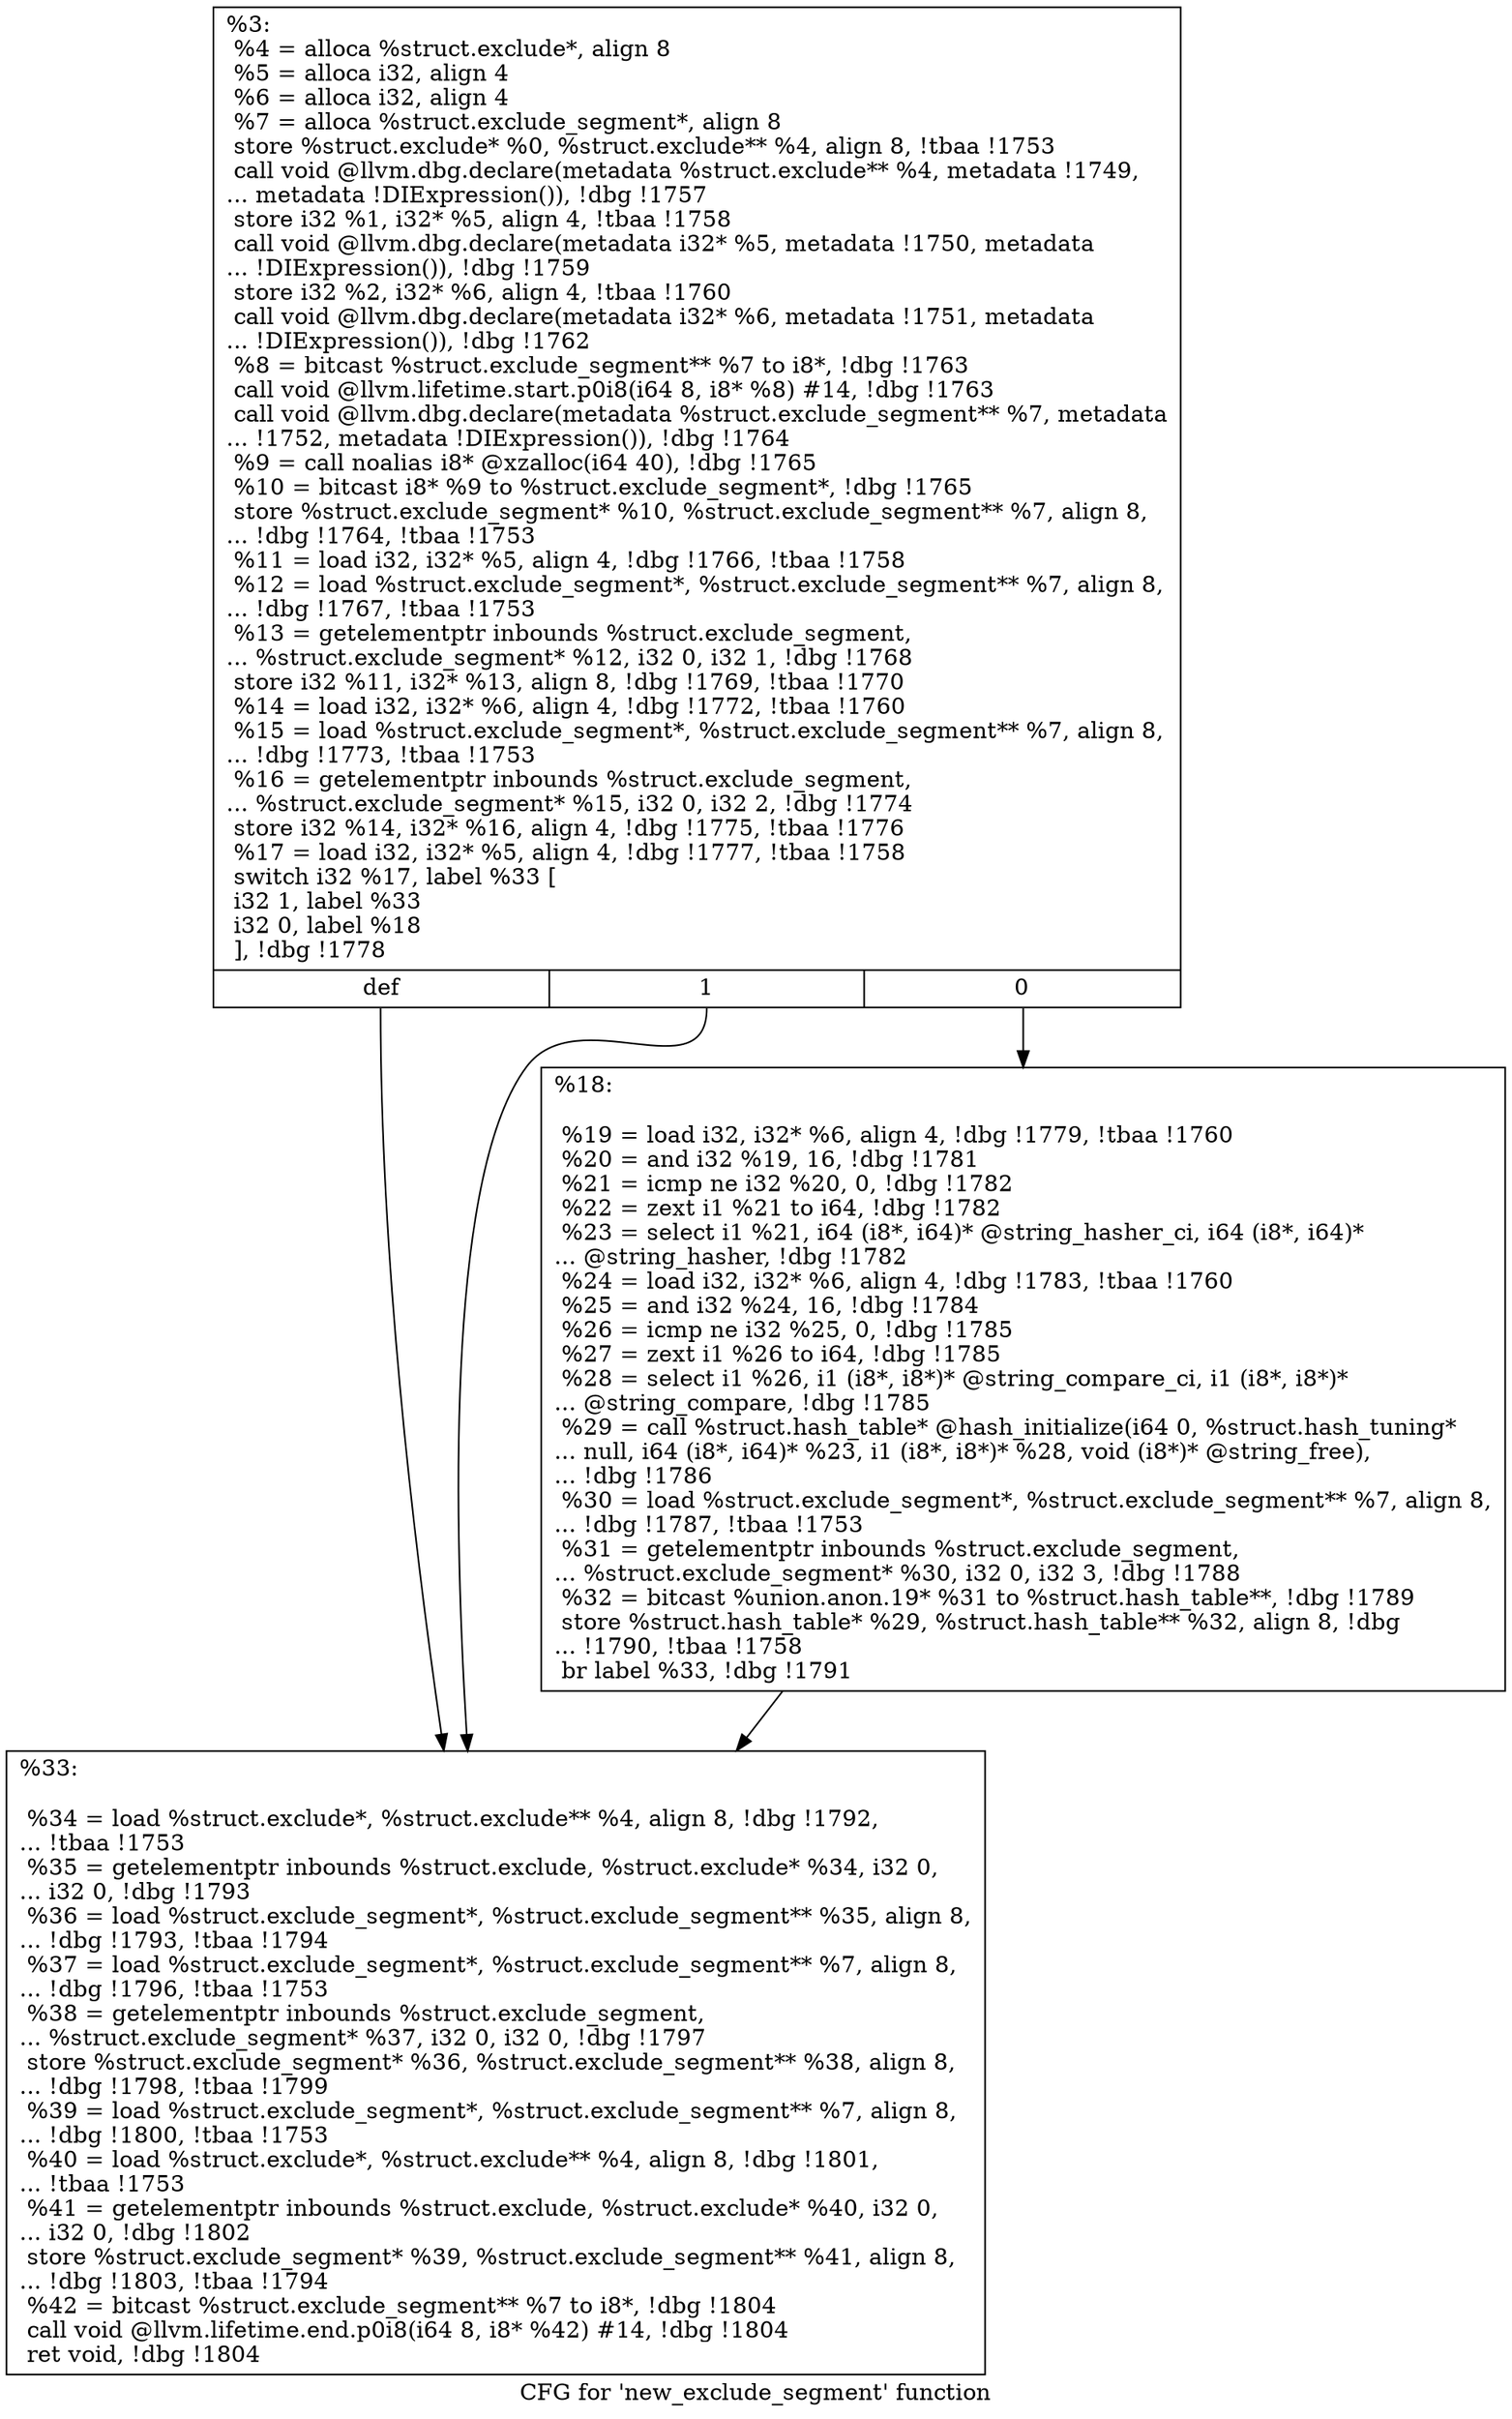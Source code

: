 digraph "CFG for 'new_exclude_segment' function" {
	label="CFG for 'new_exclude_segment' function";

	Node0x28c1fe0 [shape=record,label="{%3:\l  %4 = alloca %struct.exclude*, align 8\l  %5 = alloca i32, align 4\l  %6 = alloca i32, align 4\l  %7 = alloca %struct.exclude_segment*, align 8\l  store %struct.exclude* %0, %struct.exclude** %4, align 8, !tbaa !1753\l  call void @llvm.dbg.declare(metadata %struct.exclude** %4, metadata !1749,\l... metadata !DIExpression()), !dbg !1757\l  store i32 %1, i32* %5, align 4, !tbaa !1758\l  call void @llvm.dbg.declare(metadata i32* %5, metadata !1750, metadata\l... !DIExpression()), !dbg !1759\l  store i32 %2, i32* %6, align 4, !tbaa !1760\l  call void @llvm.dbg.declare(metadata i32* %6, metadata !1751, metadata\l... !DIExpression()), !dbg !1762\l  %8 = bitcast %struct.exclude_segment** %7 to i8*, !dbg !1763\l  call void @llvm.lifetime.start.p0i8(i64 8, i8* %8) #14, !dbg !1763\l  call void @llvm.dbg.declare(metadata %struct.exclude_segment** %7, metadata\l... !1752, metadata !DIExpression()), !dbg !1764\l  %9 = call noalias i8* @xzalloc(i64 40), !dbg !1765\l  %10 = bitcast i8* %9 to %struct.exclude_segment*, !dbg !1765\l  store %struct.exclude_segment* %10, %struct.exclude_segment** %7, align 8,\l... !dbg !1764, !tbaa !1753\l  %11 = load i32, i32* %5, align 4, !dbg !1766, !tbaa !1758\l  %12 = load %struct.exclude_segment*, %struct.exclude_segment** %7, align 8,\l... !dbg !1767, !tbaa !1753\l  %13 = getelementptr inbounds %struct.exclude_segment,\l... %struct.exclude_segment* %12, i32 0, i32 1, !dbg !1768\l  store i32 %11, i32* %13, align 8, !dbg !1769, !tbaa !1770\l  %14 = load i32, i32* %6, align 4, !dbg !1772, !tbaa !1760\l  %15 = load %struct.exclude_segment*, %struct.exclude_segment** %7, align 8,\l... !dbg !1773, !tbaa !1753\l  %16 = getelementptr inbounds %struct.exclude_segment,\l... %struct.exclude_segment* %15, i32 0, i32 2, !dbg !1774\l  store i32 %14, i32* %16, align 4, !dbg !1775, !tbaa !1776\l  %17 = load i32, i32* %5, align 4, !dbg !1777, !tbaa !1758\l  switch i32 %17, label %33 [\l    i32 1, label %33\l    i32 0, label %18\l  ], !dbg !1778\l|{<s0>def|<s1>1|<s2>0}}"];
	Node0x28c1fe0:s0 -> Node0x28c2100;
	Node0x28c1fe0:s1 -> Node0x28c2100;
	Node0x28c1fe0:s2 -> Node0x28c20b0;
	Node0x28c20b0 [shape=record,label="{%18:\l\l  %19 = load i32, i32* %6, align 4, !dbg !1779, !tbaa !1760\l  %20 = and i32 %19, 16, !dbg !1781\l  %21 = icmp ne i32 %20, 0, !dbg !1782\l  %22 = zext i1 %21 to i64, !dbg !1782\l  %23 = select i1 %21, i64 (i8*, i64)* @string_hasher_ci, i64 (i8*, i64)*\l... @string_hasher, !dbg !1782\l  %24 = load i32, i32* %6, align 4, !dbg !1783, !tbaa !1760\l  %25 = and i32 %24, 16, !dbg !1784\l  %26 = icmp ne i32 %25, 0, !dbg !1785\l  %27 = zext i1 %26 to i64, !dbg !1785\l  %28 = select i1 %26, i1 (i8*, i8*)* @string_compare_ci, i1 (i8*, i8*)*\l... @string_compare, !dbg !1785\l  %29 = call %struct.hash_table* @hash_initialize(i64 0, %struct.hash_tuning*\l... null, i64 (i8*, i64)* %23, i1 (i8*, i8*)* %28, void (i8*)* @string_free),\l... !dbg !1786\l  %30 = load %struct.exclude_segment*, %struct.exclude_segment** %7, align 8,\l... !dbg !1787, !tbaa !1753\l  %31 = getelementptr inbounds %struct.exclude_segment,\l... %struct.exclude_segment* %30, i32 0, i32 3, !dbg !1788\l  %32 = bitcast %union.anon.19* %31 to %struct.hash_table**, !dbg !1789\l  store %struct.hash_table* %29, %struct.hash_table** %32, align 8, !dbg\l... !1790, !tbaa !1758\l  br label %33, !dbg !1791\l}"];
	Node0x28c20b0 -> Node0x28c2100;
	Node0x28c2100 [shape=record,label="{%33:\l\l  %34 = load %struct.exclude*, %struct.exclude** %4, align 8, !dbg !1792,\l... !tbaa !1753\l  %35 = getelementptr inbounds %struct.exclude, %struct.exclude* %34, i32 0,\l... i32 0, !dbg !1793\l  %36 = load %struct.exclude_segment*, %struct.exclude_segment** %35, align 8,\l... !dbg !1793, !tbaa !1794\l  %37 = load %struct.exclude_segment*, %struct.exclude_segment** %7, align 8,\l... !dbg !1796, !tbaa !1753\l  %38 = getelementptr inbounds %struct.exclude_segment,\l... %struct.exclude_segment* %37, i32 0, i32 0, !dbg !1797\l  store %struct.exclude_segment* %36, %struct.exclude_segment** %38, align 8,\l... !dbg !1798, !tbaa !1799\l  %39 = load %struct.exclude_segment*, %struct.exclude_segment** %7, align 8,\l... !dbg !1800, !tbaa !1753\l  %40 = load %struct.exclude*, %struct.exclude** %4, align 8, !dbg !1801,\l... !tbaa !1753\l  %41 = getelementptr inbounds %struct.exclude, %struct.exclude* %40, i32 0,\l... i32 0, !dbg !1802\l  store %struct.exclude_segment* %39, %struct.exclude_segment** %41, align 8,\l... !dbg !1803, !tbaa !1794\l  %42 = bitcast %struct.exclude_segment** %7 to i8*, !dbg !1804\l  call void @llvm.lifetime.end.p0i8(i64 8, i8* %42) #14, !dbg !1804\l  ret void, !dbg !1804\l}"];
}
